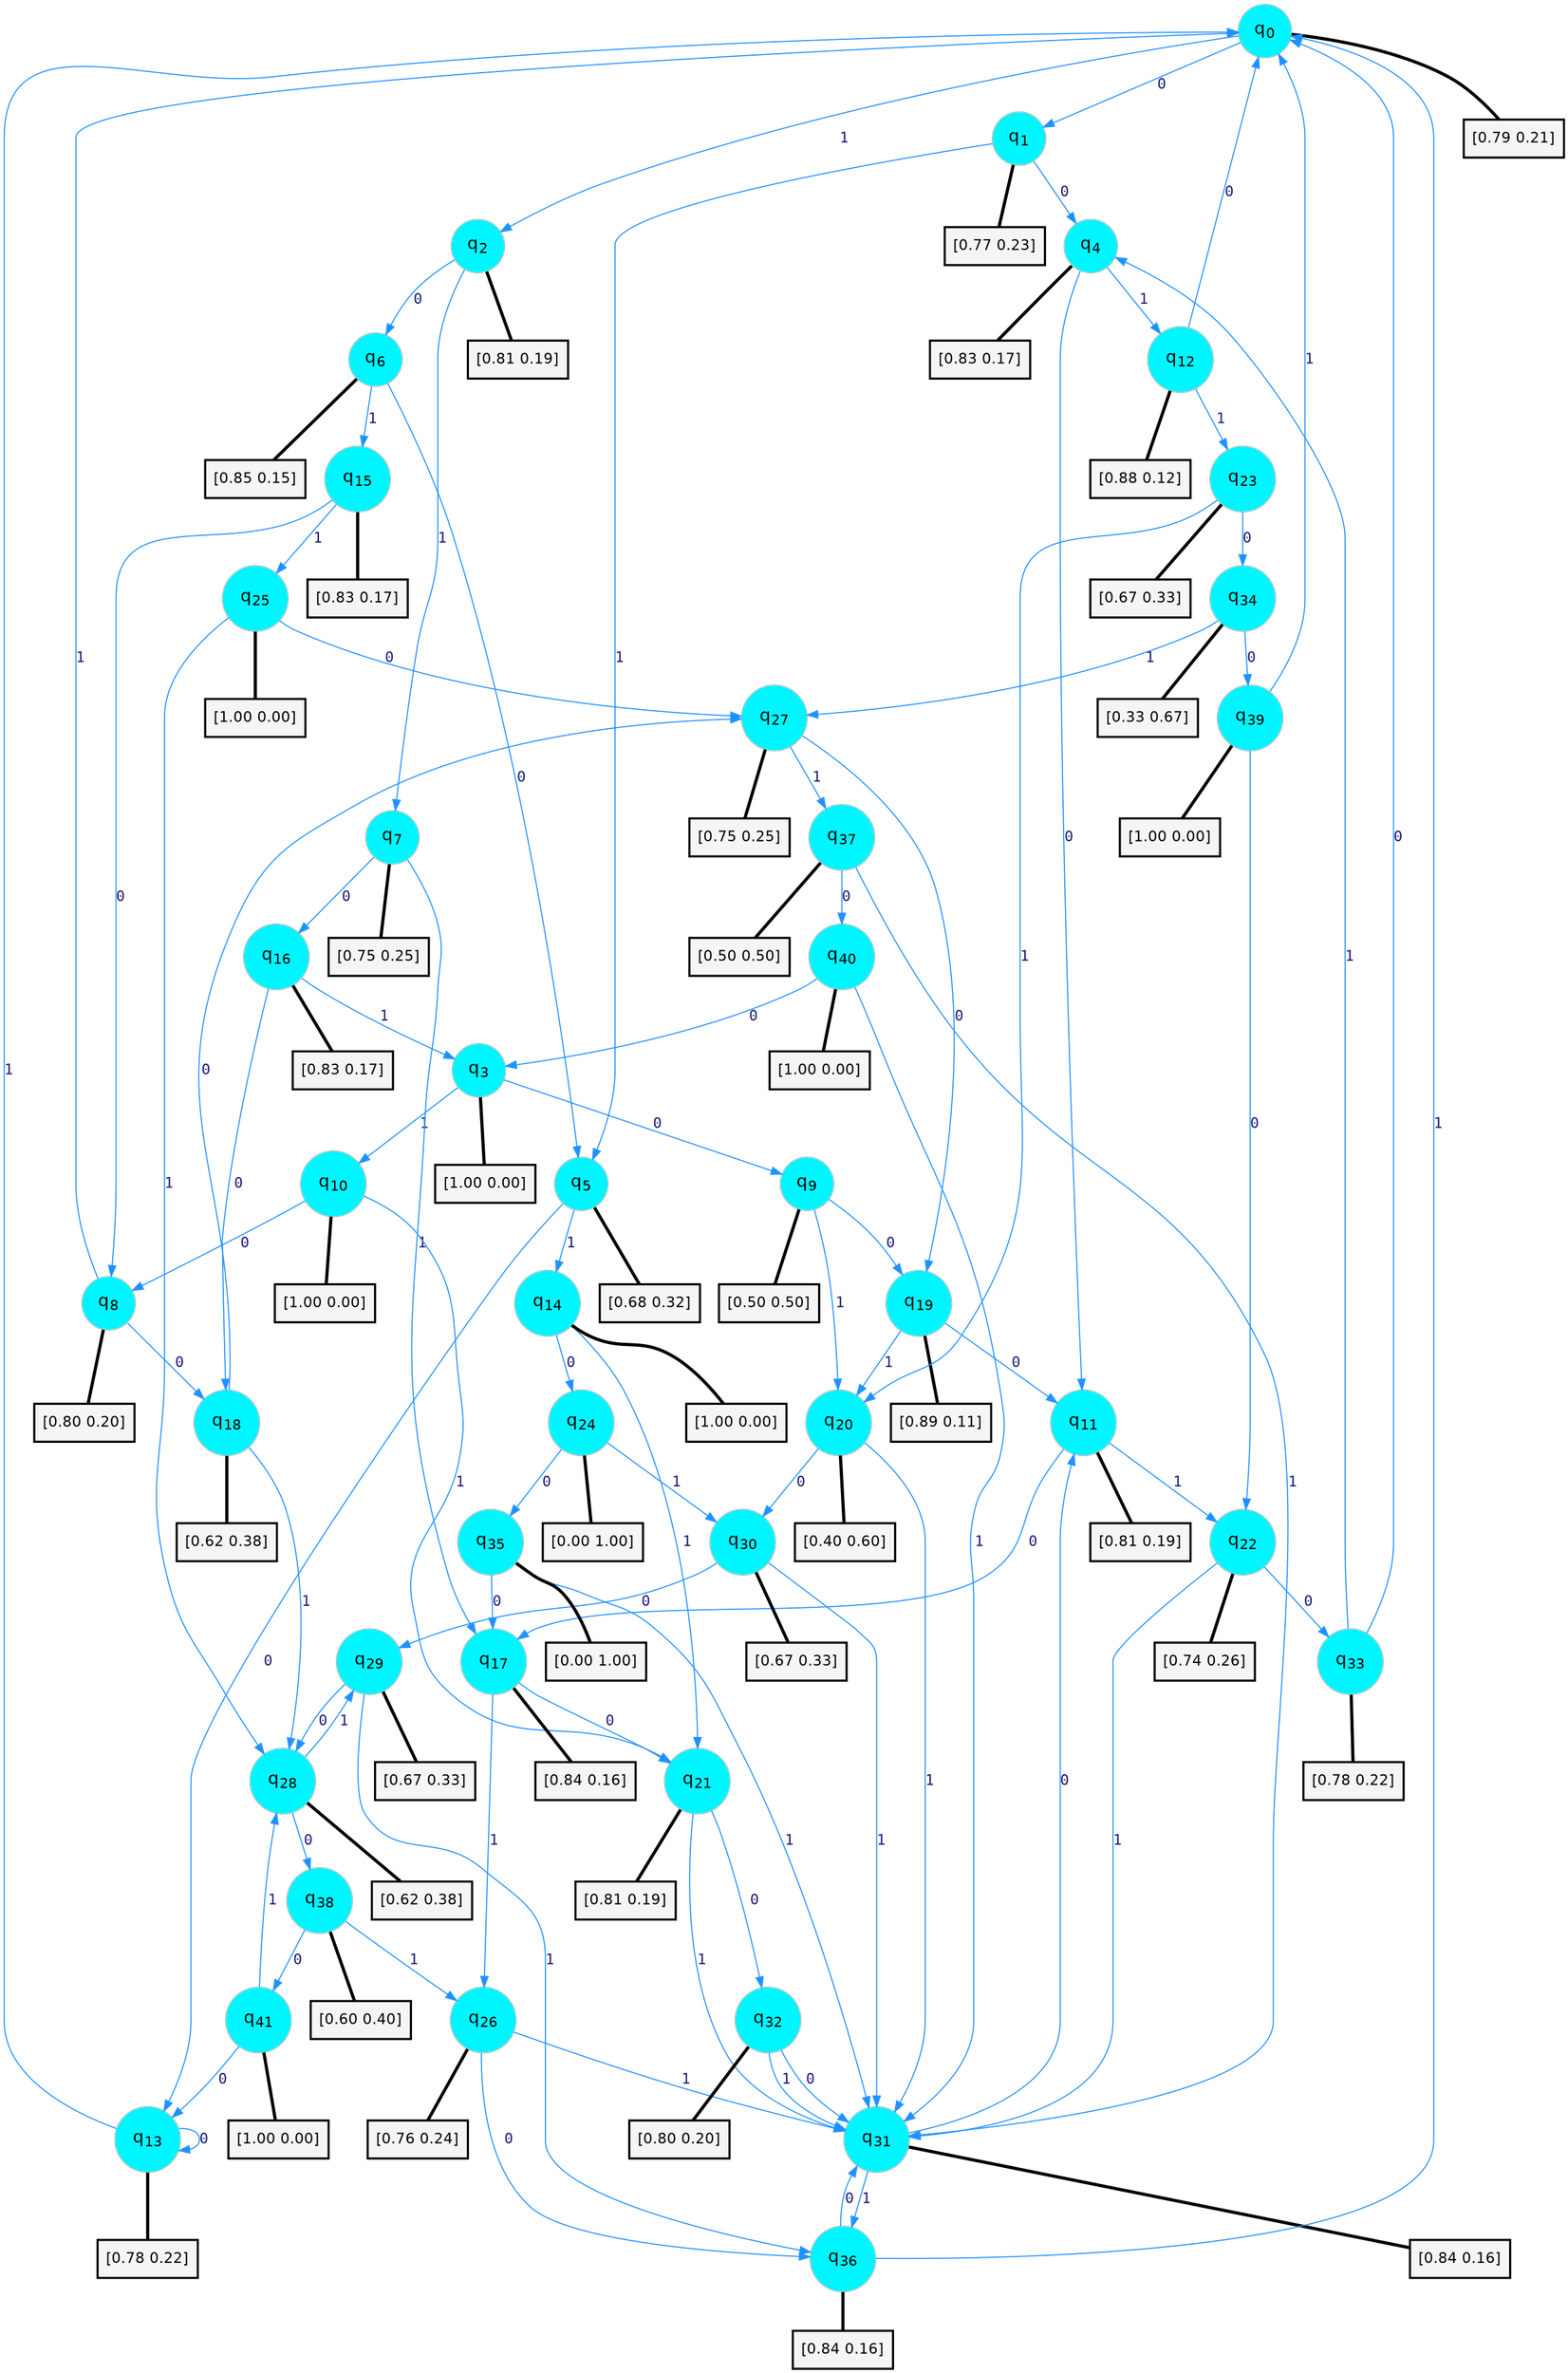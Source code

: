 digraph G {
graph [
bgcolor=transparent, dpi=300, rankdir=TD, size="40,25"];
node [
color=gray, fillcolor=turquoise1, fontcolor=black, fontname=Helvetica, fontsize=16, fontweight=bold, shape=circle, style=filled];
edge [
arrowsize=1, color=dodgerblue1, fontcolor=midnightblue, fontname=courier, fontweight=bold, penwidth=1, style=solid, weight=20];
0[label=<q<SUB>0</SUB>>];
1[label=<q<SUB>1</SUB>>];
2[label=<q<SUB>2</SUB>>];
3[label=<q<SUB>3</SUB>>];
4[label=<q<SUB>4</SUB>>];
5[label=<q<SUB>5</SUB>>];
6[label=<q<SUB>6</SUB>>];
7[label=<q<SUB>7</SUB>>];
8[label=<q<SUB>8</SUB>>];
9[label=<q<SUB>9</SUB>>];
10[label=<q<SUB>10</SUB>>];
11[label=<q<SUB>11</SUB>>];
12[label=<q<SUB>12</SUB>>];
13[label=<q<SUB>13</SUB>>];
14[label=<q<SUB>14</SUB>>];
15[label=<q<SUB>15</SUB>>];
16[label=<q<SUB>16</SUB>>];
17[label=<q<SUB>17</SUB>>];
18[label=<q<SUB>18</SUB>>];
19[label=<q<SUB>19</SUB>>];
20[label=<q<SUB>20</SUB>>];
21[label=<q<SUB>21</SUB>>];
22[label=<q<SUB>22</SUB>>];
23[label=<q<SUB>23</SUB>>];
24[label=<q<SUB>24</SUB>>];
25[label=<q<SUB>25</SUB>>];
26[label=<q<SUB>26</SUB>>];
27[label=<q<SUB>27</SUB>>];
28[label=<q<SUB>28</SUB>>];
29[label=<q<SUB>29</SUB>>];
30[label=<q<SUB>30</SUB>>];
31[label=<q<SUB>31</SUB>>];
32[label=<q<SUB>32</SUB>>];
33[label=<q<SUB>33</SUB>>];
34[label=<q<SUB>34</SUB>>];
35[label=<q<SUB>35</SUB>>];
36[label=<q<SUB>36</SUB>>];
37[label=<q<SUB>37</SUB>>];
38[label=<q<SUB>38</SUB>>];
39[label=<q<SUB>39</SUB>>];
40[label=<q<SUB>40</SUB>>];
41[label=<q<SUB>41</SUB>>];
42[label="[0.79 0.21]", shape=box,fontcolor=black, fontname=Helvetica, fontsize=14, penwidth=2, fillcolor=whitesmoke,color=black];
43[label="[0.77 0.23]", shape=box,fontcolor=black, fontname=Helvetica, fontsize=14, penwidth=2, fillcolor=whitesmoke,color=black];
44[label="[0.81 0.19]", shape=box,fontcolor=black, fontname=Helvetica, fontsize=14, penwidth=2, fillcolor=whitesmoke,color=black];
45[label="[1.00 0.00]", shape=box,fontcolor=black, fontname=Helvetica, fontsize=14, penwidth=2, fillcolor=whitesmoke,color=black];
46[label="[0.83 0.17]", shape=box,fontcolor=black, fontname=Helvetica, fontsize=14, penwidth=2, fillcolor=whitesmoke,color=black];
47[label="[0.68 0.32]", shape=box,fontcolor=black, fontname=Helvetica, fontsize=14, penwidth=2, fillcolor=whitesmoke,color=black];
48[label="[0.85 0.15]", shape=box,fontcolor=black, fontname=Helvetica, fontsize=14, penwidth=2, fillcolor=whitesmoke,color=black];
49[label="[0.75 0.25]", shape=box,fontcolor=black, fontname=Helvetica, fontsize=14, penwidth=2, fillcolor=whitesmoke,color=black];
50[label="[0.80 0.20]", shape=box,fontcolor=black, fontname=Helvetica, fontsize=14, penwidth=2, fillcolor=whitesmoke,color=black];
51[label="[0.50 0.50]", shape=box,fontcolor=black, fontname=Helvetica, fontsize=14, penwidth=2, fillcolor=whitesmoke,color=black];
52[label="[1.00 0.00]", shape=box,fontcolor=black, fontname=Helvetica, fontsize=14, penwidth=2, fillcolor=whitesmoke,color=black];
53[label="[0.81 0.19]", shape=box,fontcolor=black, fontname=Helvetica, fontsize=14, penwidth=2, fillcolor=whitesmoke,color=black];
54[label="[0.88 0.12]", shape=box,fontcolor=black, fontname=Helvetica, fontsize=14, penwidth=2, fillcolor=whitesmoke,color=black];
55[label="[0.78 0.22]", shape=box,fontcolor=black, fontname=Helvetica, fontsize=14, penwidth=2, fillcolor=whitesmoke,color=black];
56[label="[1.00 0.00]", shape=box,fontcolor=black, fontname=Helvetica, fontsize=14, penwidth=2, fillcolor=whitesmoke,color=black];
57[label="[0.83 0.17]", shape=box,fontcolor=black, fontname=Helvetica, fontsize=14, penwidth=2, fillcolor=whitesmoke,color=black];
58[label="[0.83 0.17]", shape=box,fontcolor=black, fontname=Helvetica, fontsize=14, penwidth=2, fillcolor=whitesmoke,color=black];
59[label="[0.84 0.16]", shape=box,fontcolor=black, fontname=Helvetica, fontsize=14, penwidth=2, fillcolor=whitesmoke,color=black];
60[label="[0.62 0.38]", shape=box,fontcolor=black, fontname=Helvetica, fontsize=14, penwidth=2, fillcolor=whitesmoke,color=black];
61[label="[0.89 0.11]", shape=box,fontcolor=black, fontname=Helvetica, fontsize=14, penwidth=2, fillcolor=whitesmoke,color=black];
62[label="[0.40 0.60]", shape=box,fontcolor=black, fontname=Helvetica, fontsize=14, penwidth=2, fillcolor=whitesmoke,color=black];
63[label="[0.81 0.19]", shape=box,fontcolor=black, fontname=Helvetica, fontsize=14, penwidth=2, fillcolor=whitesmoke,color=black];
64[label="[0.74 0.26]", shape=box,fontcolor=black, fontname=Helvetica, fontsize=14, penwidth=2, fillcolor=whitesmoke,color=black];
65[label="[0.67 0.33]", shape=box,fontcolor=black, fontname=Helvetica, fontsize=14, penwidth=2, fillcolor=whitesmoke,color=black];
66[label="[0.00 1.00]", shape=box,fontcolor=black, fontname=Helvetica, fontsize=14, penwidth=2, fillcolor=whitesmoke,color=black];
67[label="[1.00 0.00]", shape=box,fontcolor=black, fontname=Helvetica, fontsize=14, penwidth=2, fillcolor=whitesmoke,color=black];
68[label="[0.76 0.24]", shape=box,fontcolor=black, fontname=Helvetica, fontsize=14, penwidth=2, fillcolor=whitesmoke,color=black];
69[label="[0.75 0.25]", shape=box,fontcolor=black, fontname=Helvetica, fontsize=14, penwidth=2, fillcolor=whitesmoke,color=black];
70[label="[0.62 0.38]", shape=box,fontcolor=black, fontname=Helvetica, fontsize=14, penwidth=2, fillcolor=whitesmoke,color=black];
71[label="[0.67 0.33]", shape=box,fontcolor=black, fontname=Helvetica, fontsize=14, penwidth=2, fillcolor=whitesmoke,color=black];
72[label="[0.67 0.33]", shape=box,fontcolor=black, fontname=Helvetica, fontsize=14, penwidth=2, fillcolor=whitesmoke,color=black];
73[label="[0.84 0.16]", shape=box,fontcolor=black, fontname=Helvetica, fontsize=14, penwidth=2, fillcolor=whitesmoke,color=black];
74[label="[0.80 0.20]", shape=box,fontcolor=black, fontname=Helvetica, fontsize=14, penwidth=2, fillcolor=whitesmoke,color=black];
75[label="[0.78 0.22]", shape=box,fontcolor=black, fontname=Helvetica, fontsize=14, penwidth=2, fillcolor=whitesmoke,color=black];
76[label="[0.33 0.67]", shape=box,fontcolor=black, fontname=Helvetica, fontsize=14, penwidth=2, fillcolor=whitesmoke,color=black];
77[label="[0.00 1.00]", shape=box,fontcolor=black, fontname=Helvetica, fontsize=14, penwidth=2, fillcolor=whitesmoke,color=black];
78[label="[0.84 0.16]", shape=box,fontcolor=black, fontname=Helvetica, fontsize=14, penwidth=2, fillcolor=whitesmoke,color=black];
79[label="[0.50 0.50]", shape=box,fontcolor=black, fontname=Helvetica, fontsize=14, penwidth=2, fillcolor=whitesmoke,color=black];
80[label="[0.60 0.40]", shape=box,fontcolor=black, fontname=Helvetica, fontsize=14, penwidth=2, fillcolor=whitesmoke,color=black];
81[label="[1.00 0.00]", shape=box,fontcolor=black, fontname=Helvetica, fontsize=14, penwidth=2, fillcolor=whitesmoke,color=black];
82[label="[1.00 0.00]", shape=box,fontcolor=black, fontname=Helvetica, fontsize=14, penwidth=2, fillcolor=whitesmoke,color=black];
83[label="[1.00 0.00]", shape=box,fontcolor=black, fontname=Helvetica, fontsize=14, penwidth=2, fillcolor=whitesmoke,color=black];
0->1 [label=0];
0->2 [label=1];
0->42 [arrowhead=none, penwidth=3,color=black];
1->4 [label=0];
1->5 [label=1];
1->43 [arrowhead=none, penwidth=3,color=black];
2->6 [label=0];
2->7 [label=1];
2->44 [arrowhead=none, penwidth=3,color=black];
3->9 [label=0];
3->10 [label=1];
3->45 [arrowhead=none, penwidth=3,color=black];
4->11 [label=0];
4->12 [label=1];
4->46 [arrowhead=none, penwidth=3,color=black];
5->13 [label=0];
5->14 [label=1];
5->47 [arrowhead=none, penwidth=3,color=black];
6->5 [label=0];
6->15 [label=1];
6->48 [arrowhead=none, penwidth=3,color=black];
7->16 [label=0];
7->17 [label=1];
7->49 [arrowhead=none, penwidth=3,color=black];
8->18 [label=0];
8->0 [label=1];
8->50 [arrowhead=none, penwidth=3,color=black];
9->19 [label=0];
9->20 [label=1];
9->51 [arrowhead=none, penwidth=3,color=black];
10->8 [label=0];
10->21 [label=1];
10->52 [arrowhead=none, penwidth=3,color=black];
11->17 [label=0];
11->22 [label=1];
11->53 [arrowhead=none, penwidth=3,color=black];
12->0 [label=0];
12->23 [label=1];
12->54 [arrowhead=none, penwidth=3,color=black];
13->13 [label=0];
13->0 [label=1];
13->55 [arrowhead=none, penwidth=3,color=black];
14->24 [label=0];
14->21 [label=1];
14->56 [arrowhead=none, penwidth=3,color=black];
15->8 [label=0];
15->25 [label=1];
15->57 [arrowhead=none, penwidth=3,color=black];
16->18 [label=0];
16->3 [label=1];
16->58 [arrowhead=none, penwidth=3,color=black];
17->21 [label=0];
17->26 [label=1];
17->59 [arrowhead=none, penwidth=3,color=black];
18->27 [label=0];
18->28 [label=1];
18->60 [arrowhead=none, penwidth=3,color=black];
19->11 [label=0];
19->20 [label=1];
19->61 [arrowhead=none, penwidth=3,color=black];
20->30 [label=0];
20->31 [label=1];
20->62 [arrowhead=none, penwidth=3,color=black];
21->32 [label=0];
21->31 [label=1];
21->63 [arrowhead=none, penwidth=3,color=black];
22->33 [label=0];
22->31 [label=1];
22->64 [arrowhead=none, penwidth=3,color=black];
23->34 [label=0];
23->20 [label=1];
23->65 [arrowhead=none, penwidth=3,color=black];
24->35 [label=0];
24->30 [label=1];
24->66 [arrowhead=none, penwidth=3,color=black];
25->27 [label=0];
25->28 [label=1];
25->67 [arrowhead=none, penwidth=3,color=black];
26->36 [label=0];
26->31 [label=1];
26->68 [arrowhead=none, penwidth=3,color=black];
27->19 [label=0];
27->37 [label=1];
27->69 [arrowhead=none, penwidth=3,color=black];
28->38 [label=0];
28->29 [label=1];
28->70 [arrowhead=none, penwidth=3,color=black];
29->28 [label=0];
29->36 [label=1];
29->71 [arrowhead=none, penwidth=3,color=black];
30->29 [label=0];
30->31 [label=1];
30->72 [arrowhead=none, penwidth=3,color=black];
31->11 [label=0];
31->36 [label=1];
31->73 [arrowhead=none, penwidth=3,color=black];
32->31 [label=0];
32->31 [label=1];
32->74 [arrowhead=none, penwidth=3,color=black];
33->0 [label=0];
33->4 [label=1];
33->75 [arrowhead=none, penwidth=3,color=black];
34->39 [label=0];
34->27 [label=1];
34->76 [arrowhead=none, penwidth=3,color=black];
35->17 [label=0];
35->31 [label=1];
35->77 [arrowhead=none, penwidth=3,color=black];
36->31 [label=0];
36->0 [label=1];
36->78 [arrowhead=none, penwidth=3,color=black];
37->40 [label=0];
37->31 [label=1];
37->79 [arrowhead=none, penwidth=3,color=black];
38->41 [label=0];
38->26 [label=1];
38->80 [arrowhead=none, penwidth=3,color=black];
39->22 [label=0];
39->0 [label=1];
39->81 [arrowhead=none, penwidth=3,color=black];
40->3 [label=0];
40->31 [label=1];
40->82 [arrowhead=none, penwidth=3,color=black];
41->13 [label=0];
41->28 [label=1];
41->83 [arrowhead=none, penwidth=3,color=black];
}
